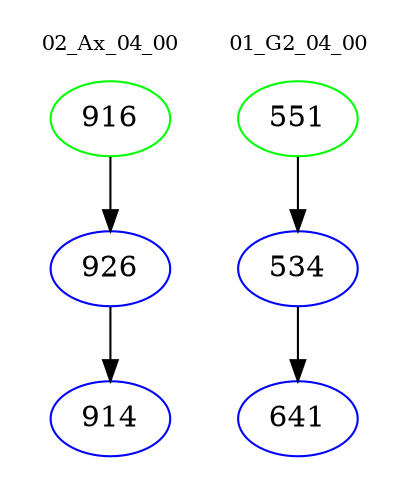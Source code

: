 digraph{
subgraph cluster_0 {
color = white
label = "02_Ax_04_00";
fontsize=10;
T0_916 [label="916", color="green"]
T0_916 -> T0_926 [color="black"]
T0_926 [label="926", color="blue"]
T0_926 -> T0_914 [color="black"]
T0_914 [label="914", color="blue"]
}
subgraph cluster_1 {
color = white
label = "01_G2_04_00";
fontsize=10;
T1_551 [label="551", color="green"]
T1_551 -> T1_534 [color="black"]
T1_534 [label="534", color="blue"]
T1_534 -> T1_641 [color="black"]
T1_641 [label="641", color="blue"]
}
}
